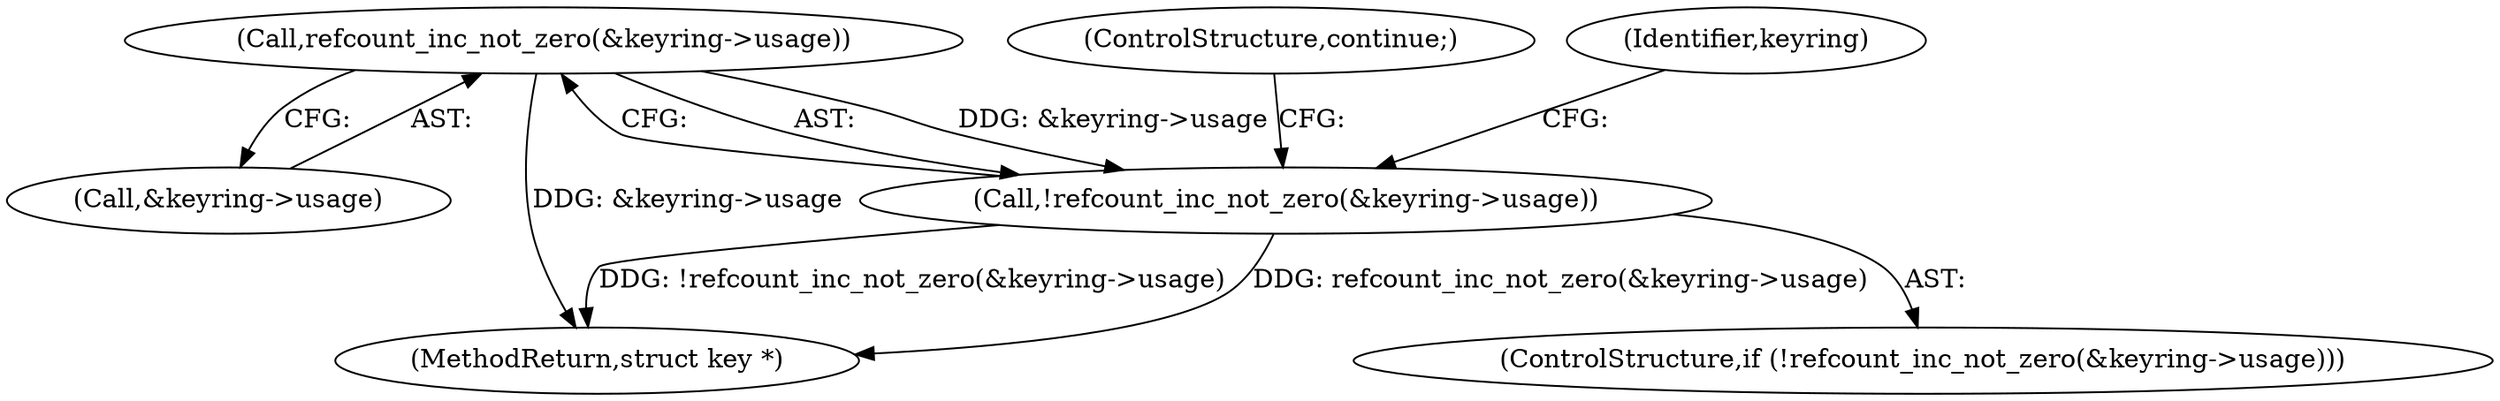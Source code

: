 digraph "0_linux_237bbd29f7a049d310d907f4b2716a7feef9abf3_0@pointer" {
"1000182" [label="(Call,refcount_inc_not_zero(&keyring->usage))"];
"1000181" [label="(Call,!refcount_inc_not_zero(&keyring->usage))"];
"1000181" [label="(Call,!refcount_inc_not_zero(&keyring->usage))"];
"1000187" [label="(ControlStructure,continue;)"];
"1000180" [label="(ControlStructure,if (!refcount_inc_not_zero(&keyring->usage)))"];
"1000183" [label="(Call,&keyring->usage)"];
"1000207" [label="(MethodReturn,struct key *)"];
"1000182" [label="(Call,refcount_inc_not_zero(&keyring->usage))"];
"1000190" [label="(Identifier,keyring)"];
"1000182" -> "1000181"  [label="AST: "];
"1000182" -> "1000183"  [label="CFG: "];
"1000183" -> "1000182"  [label="AST: "];
"1000181" -> "1000182"  [label="CFG: "];
"1000182" -> "1000207"  [label="DDG: &keyring->usage"];
"1000182" -> "1000181"  [label="DDG: &keyring->usage"];
"1000181" -> "1000180"  [label="AST: "];
"1000187" -> "1000181"  [label="CFG: "];
"1000190" -> "1000181"  [label="CFG: "];
"1000181" -> "1000207"  [label="DDG: !refcount_inc_not_zero(&keyring->usage)"];
"1000181" -> "1000207"  [label="DDG: refcount_inc_not_zero(&keyring->usage)"];
}

